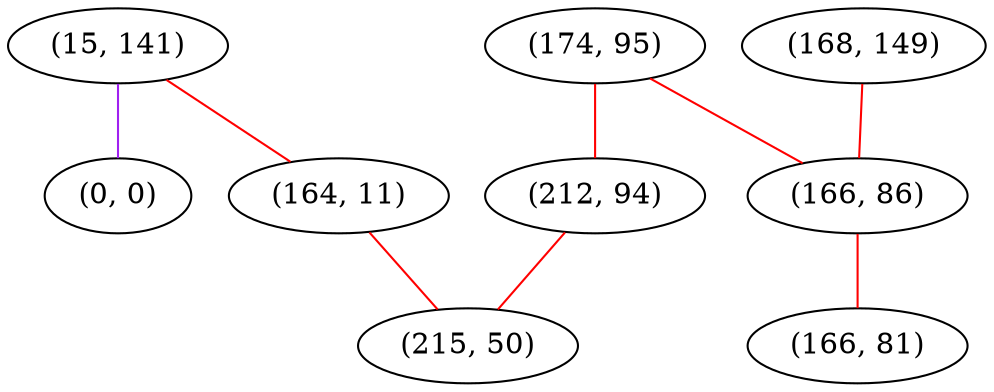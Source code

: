 graph "" {
"(15, 141)";
"(174, 95)";
"(168, 149)";
"(212, 94)";
"(0, 0)";
"(164, 11)";
"(166, 86)";
"(166, 81)";
"(215, 50)";
"(15, 141)" -- "(0, 0)"  [color=purple, key=0, weight=4];
"(15, 141)" -- "(164, 11)"  [color=red, key=0, weight=1];
"(174, 95)" -- "(212, 94)"  [color=red, key=0, weight=1];
"(174, 95)" -- "(166, 86)"  [color=red, key=0, weight=1];
"(168, 149)" -- "(166, 86)"  [color=red, key=0, weight=1];
"(212, 94)" -- "(215, 50)"  [color=red, key=0, weight=1];
"(164, 11)" -- "(215, 50)"  [color=red, key=0, weight=1];
"(166, 86)" -- "(166, 81)"  [color=red, key=0, weight=1];
}
